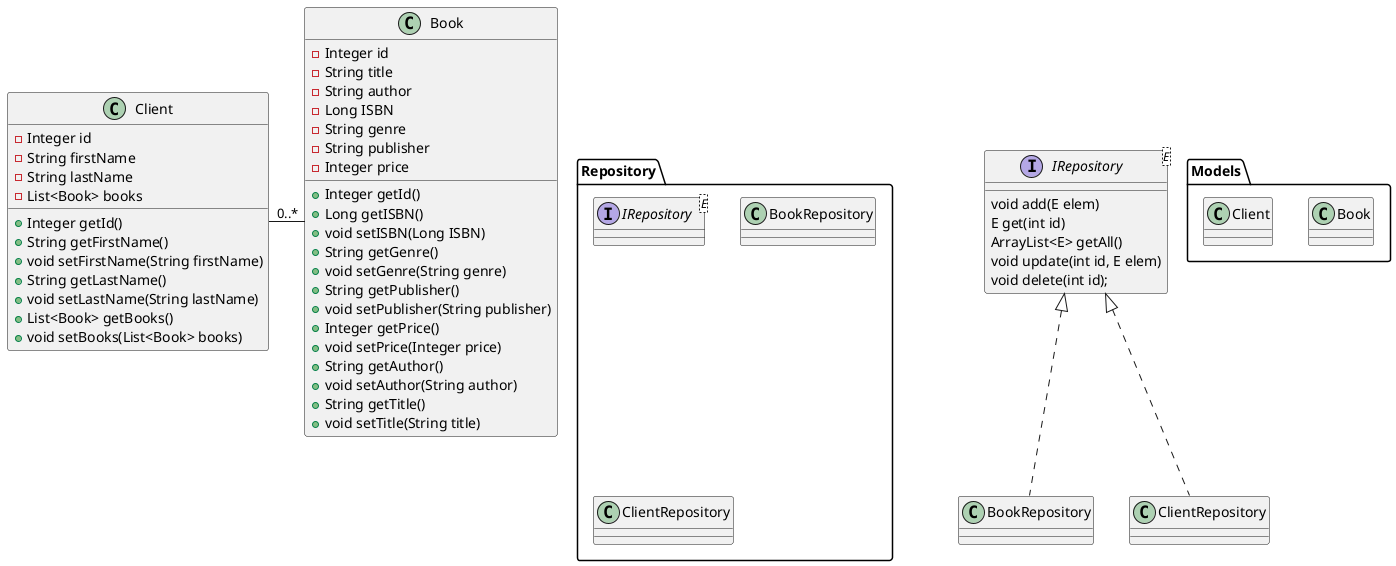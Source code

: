 @startuml

package Models {
class Book
class Client
}

package Repository {
interface IRepository<E>
class BookRepository
class ClientRepository
}

class Book {
    - Integer id
    - String title
    - String author
    - Long ISBN
    - String genre
    - String publisher
    - Integer price
    + Integer getId()
    + Long getISBN()
    + void setISBN(Long ISBN)
    + String getGenre()
    + void setGenre(String genre)
    + String getPublisher()
    + void setPublisher(String publisher)
    + Integer getPrice()
    + void setPrice(Integer price)
    + String getAuthor()
    + void setAuthor(String author)
    + String getTitle()
    + void setTitle(String title)
}


class Client {
    - Integer id
    - String firstName
    - String lastName
    - List<Book> books
    + Integer getId()
    + String getFirstName()
    + void setFirstName(String firstName)
    + String getLastName()
    + void setLastName(String lastName)
    + List<Book> getBooks()
    + void setBooks(List<Book> books)
}

Client - "0..*" Book

interface IRepository<E> {
    void add(E elem)
    E get(int id)
    ArrayList<E> getAll()
    void update(int id, E elem)
    void delete(int id);
}

class BookRepository implements IRepository
class ClientRepository implements IRepository

@enduml